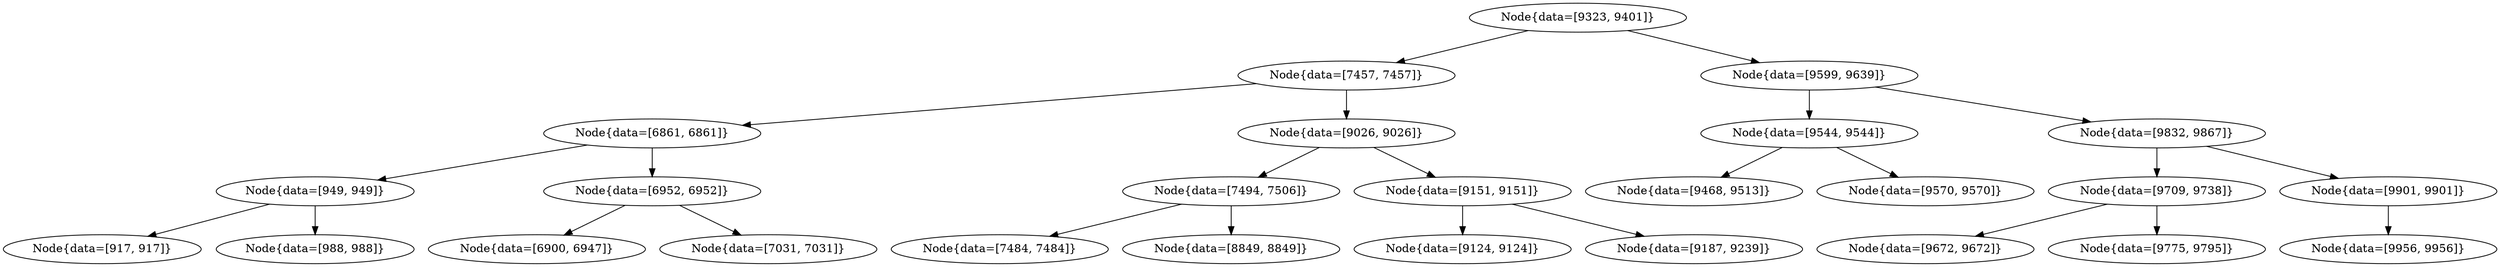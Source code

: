 digraph G{
1463831181 [label="Node{data=[9323, 9401]}"]
1463831181 -> 863987478
863987478 [label="Node{data=[7457, 7457]}"]
863987478 -> 1194632529
1194632529 [label="Node{data=[6861, 6861]}"]
1194632529 -> 2014105033
2014105033 [label="Node{data=[949, 949]}"]
2014105033 -> 760083559
760083559 [label="Node{data=[917, 917]}"]
2014105033 -> 1707237647
1707237647 [label="Node{data=[988, 988]}"]
1194632529 -> 121523915
121523915 [label="Node{data=[6952, 6952]}"]
121523915 -> 423799136
423799136 [label="Node{data=[6900, 6947]}"]
121523915 -> 1542359267
1542359267 [label="Node{data=[7031, 7031]}"]
863987478 -> 768757896
768757896 [label="Node{data=[9026, 9026]}"]
768757896 -> 1483676655
1483676655 [label="Node{data=[7494, 7506]}"]
1483676655 -> 1416278059
1416278059 [label="Node{data=[7484, 7484]}"]
1483676655 -> 2079097813
2079097813 [label="Node{data=[8849, 8849]}"]
768757896 -> 1149618736
1149618736 [label="Node{data=[9151, 9151]}"]
1149618736 -> 1679102252
1679102252 [label="Node{data=[9124, 9124]}"]
1149618736 -> 1711218285
1711218285 [label="Node{data=[9187, 9239]}"]
1463831181 -> 2048052012
2048052012 [label="Node{data=[9599, 9639]}"]
2048052012 -> 279730708
279730708 [label="Node{data=[9544, 9544]}"]
279730708 -> 1560065372
1560065372 [label="Node{data=[9468, 9513]}"]
279730708 -> 1097716952
1097716952 [label="Node{data=[9570, 9570]}"]
2048052012 -> 768228466
768228466 [label="Node{data=[9832, 9867]}"]
768228466 -> 1606725413
1606725413 [label="Node{data=[9709, 9738]}"]
1606725413 -> 1722529748
1722529748 [label="Node{data=[9672, 9672]}"]
1606725413 -> 1229944013
1229944013 [label="Node{data=[9775, 9795]}"]
768228466 -> 899344442
899344442 [label="Node{data=[9901, 9901]}"]
899344442 -> 1339937835
1339937835 [label="Node{data=[9956, 9956]}"]
}